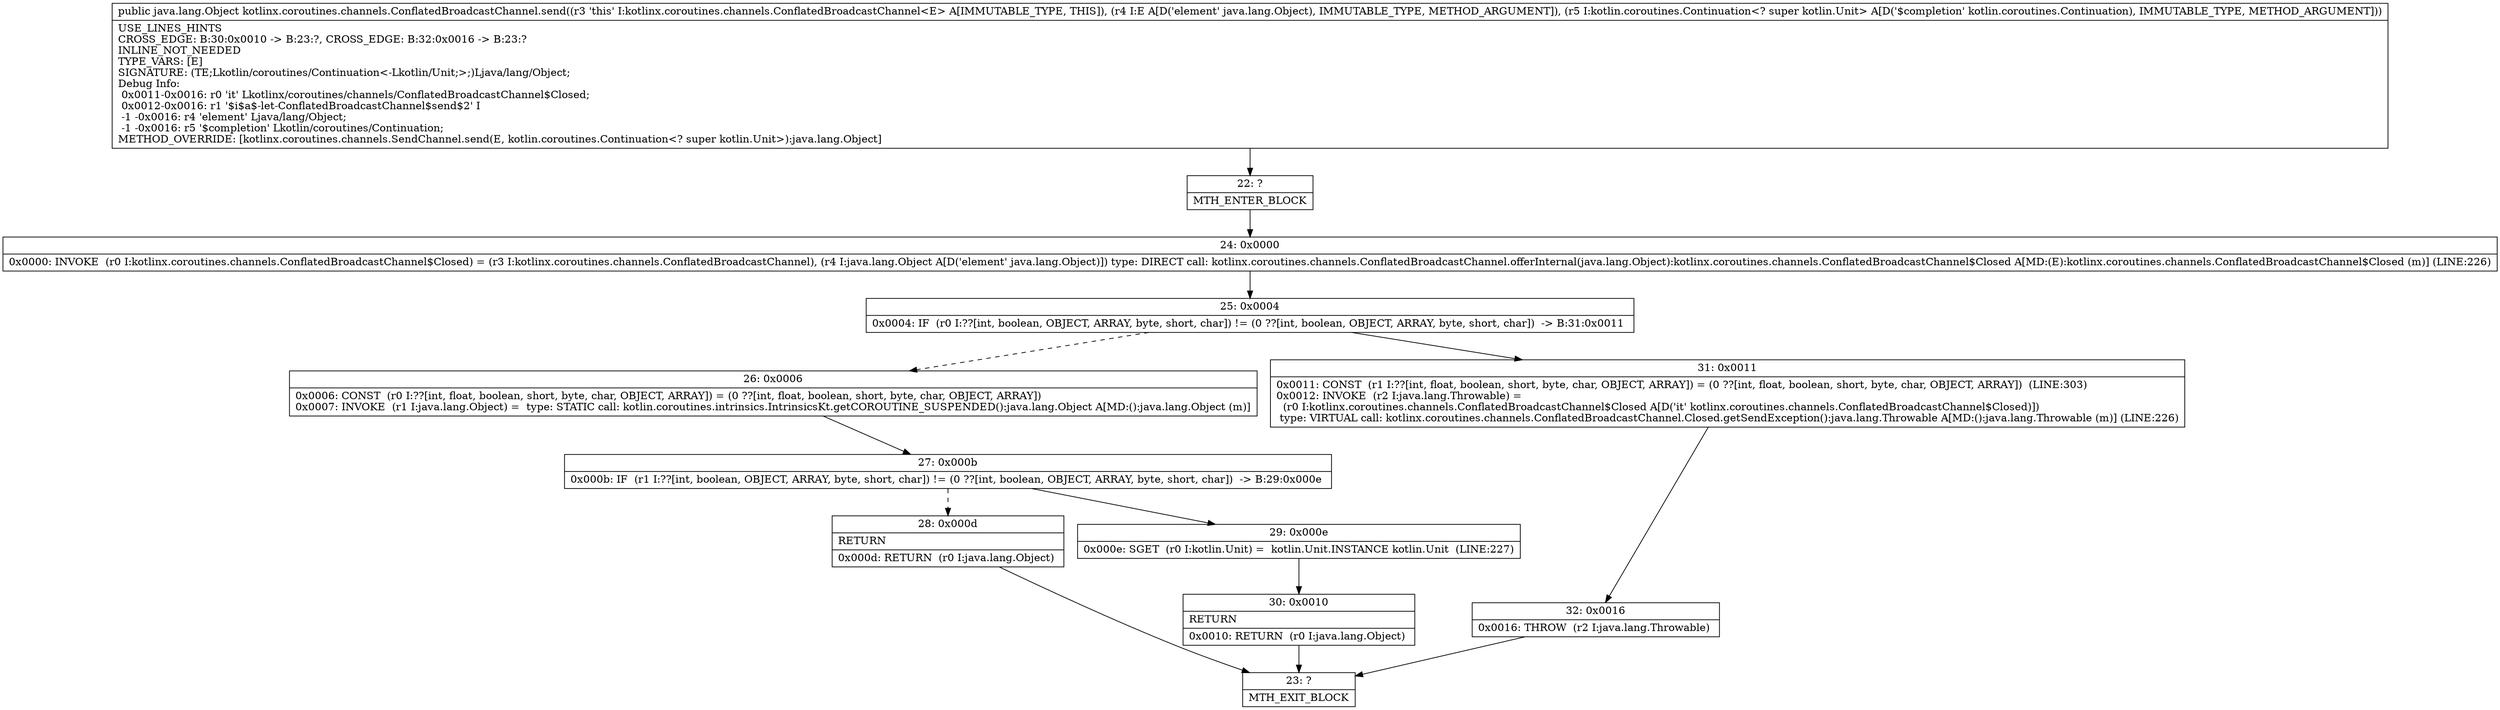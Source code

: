digraph "CFG forkotlinx.coroutines.channels.ConflatedBroadcastChannel.send(Ljava\/lang\/Object;Lkotlin\/coroutines\/Continuation;)Ljava\/lang\/Object;" {
Node_22 [shape=record,label="{22\:\ ?|MTH_ENTER_BLOCK\l}"];
Node_24 [shape=record,label="{24\:\ 0x0000|0x0000: INVOKE  (r0 I:kotlinx.coroutines.channels.ConflatedBroadcastChannel$Closed) = (r3 I:kotlinx.coroutines.channels.ConflatedBroadcastChannel), (r4 I:java.lang.Object A[D('element' java.lang.Object)]) type: DIRECT call: kotlinx.coroutines.channels.ConflatedBroadcastChannel.offerInternal(java.lang.Object):kotlinx.coroutines.channels.ConflatedBroadcastChannel$Closed A[MD:(E):kotlinx.coroutines.channels.ConflatedBroadcastChannel$Closed (m)] (LINE:226)\l}"];
Node_25 [shape=record,label="{25\:\ 0x0004|0x0004: IF  (r0 I:??[int, boolean, OBJECT, ARRAY, byte, short, char]) != (0 ??[int, boolean, OBJECT, ARRAY, byte, short, char])  \-\> B:31:0x0011 \l}"];
Node_26 [shape=record,label="{26\:\ 0x0006|0x0006: CONST  (r0 I:??[int, float, boolean, short, byte, char, OBJECT, ARRAY]) = (0 ??[int, float, boolean, short, byte, char, OBJECT, ARRAY]) \l0x0007: INVOKE  (r1 I:java.lang.Object) =  type: STATIC call: kotlin.coroutines.intrinsics.IntrinsicsKt.getCOROUTINE_SUSPENDED():java.lang.Object A[MD:():java.lang.Object (m)]\l}"];
Node_27 [shape=record,label="{27\:\ 0x000b|0x000b: IF  (r1 I:??[int, boolean, OBJECT, ARRAY, byte, short, char]) != (0 ??[int, boolean, OBJECT, ARRAY, byte, short, char])  \-\> B:29:0x000e \l}"];
Node_28 [shape=record,label="{28\:\ 0x000d|RETURN\l|0x000d: RETURN  (r0 I:java.lang.Object) \l}"];
Node_23 [shape=record,label="{23\:\ ?|MTH_EXIT_BLOCK\l}"];
Node_29 [shape=record,label="{29\:\ 0x000e|0x000e: SGET  (r0 I:kotlin.Unit) =  kotlin.Unit.INSTANCE kotlin.Unit  (LINE:227)\l}"];
Node_30 [shape=record,label="{30\:\ 0x0010|RETURN\l|0x0010: RETURN  (r0 I:java.lang.Object) \l}"];
Node_31 [shape=record,label="{31\:\ 0x0011|0x0011: CONST  (r1 I:??[int, float, boolean, short, byte, char, OBJECT, ARRAY]) = (0 ??[int, float, boolean, short, byte, char, OBJECT, ARRAY])  (LINE:303)\l0x0012: INVOKE  (r2 I:java.lang.Throwable) = \l  (r0 I:kotlinx.coroutines.channels.ConflatedBroadcastChannel$Closed A[D('it' kotlinx.coroutines.channels.ConflatedBroadcastChannel$Closed)])\l type: VIRTUAL call: kotlinx.coroutines.channels.ConflatedBroadcastChannel.Closed.getSendException():java.lang.Throwable A[MD:():java.lang.Throwable (m)] (LINE:226)\l}"];
Node_32 [shape=record,label="{32\:\ 0x0016|0x0016: THROW  (r2 I:java.lang.Throwable) \l}"];
MethodNode[shape=record,label="{public java.lang.Object kotlinx.coroutines.channels.ConflatedBroadcastChannel.send((r3 'this' I:kotlinx.coroutines.channels.ConflatedBroadcastChannel\<E\> A[IMMUTABLE_TYPE, THIS]), (r4 I:E A[D('element' java.lang.Object), IMMUTABLE_TYPE, METHOD_ARGUMENT]), (r5 I:kotlin.coroutines.Continuation\<? super kotlin.Unit\> A[D('$completion' kotlin.coroutines.Continuation), IMMUTABLE_TYPE, METHOD_ARGUMENT]))  | USE_LINES_HINTS\lCROSS_EDGE: B:30:0x0010 \-\> B:23:?, CROSS_EDGE: B:32:0x0016 \-\> B:23:?\lINLINE_NOT_NEEDED\lTYPE_VARS: [E]\lSIGNATURE: (TE;Lkotlin\/coroutines\/Continuation\<\-Lkotlin\/Unit;\>;)Ljava\/lang\/Object;\lDebug Info:\l  0x0011\-0x0016: r0 'it' Lkotlinx\/coroutines\/channels\/ConflatedBroadcastChannel$Closed;\l  0x0012\-0x0016: r1 '$i$a$\-let\-ConflatedBroadcastChannel$send$2' I\l  \-1 \-0x0016: r4 'element' Ljava\/lang\/Object;\l  \-1 \-0x0016: r5 '$completion' Lkotlin\/coroutines\/Continuation;\lMETHOD_OVERRIDE: [kotlinx.coroutines.channels.SendChannel.send(E, kotlin.coroutines.Continuation\<? super kotlin.Unit\>):java.lang.Object]\l}"];
MethodNode -> Node_22;Node_22 -> Node_24;
Node_24 -> Node_25;
Node_25 -> Node_26[style=dashed];
Node_25 -> Node_31;
Node_26 -> Node_27;
Node_27 -> Node_28[style=dashed];
Node_27 -> Node_29;
Node_28 -> Node_23;
Node_29 -> Node_30;
Node_30 -> Node_23;
Node_31 -> Node_32;
Node_32 -> Node_23;
}

